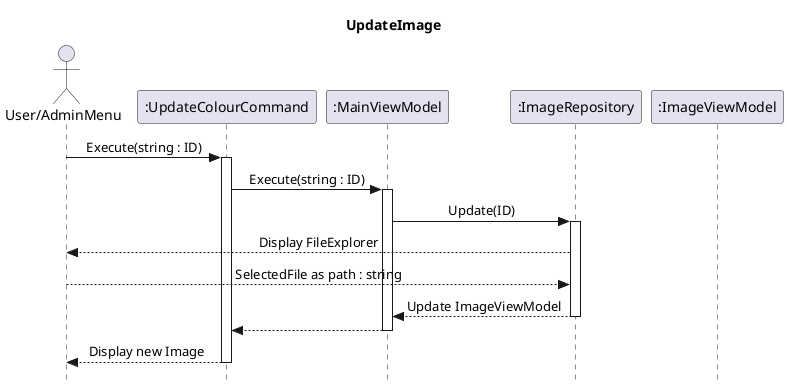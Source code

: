 @startuml test
skinparam style strictuml
skinparam sequenceMessageAlign center
title UpdateImage

Actor "User/AdminMenu" as user

participant ":UpdateColourCommand" as UCC
participant ":MainViewModel" as MVM
participant ":ImageRepository" as CRP
participant ":ImageViewModel" as IVM


user -> UCC ++: Execute(string : ID)
UCC -> MVM ++: Execute(string : ID)
MVM -> CRP ++: Update(ID)
CRP ---> user: Display FileExplorer
user ---> CRP : SelectedFile as path : string
return Update ImageViewModel
return
return Display new Image